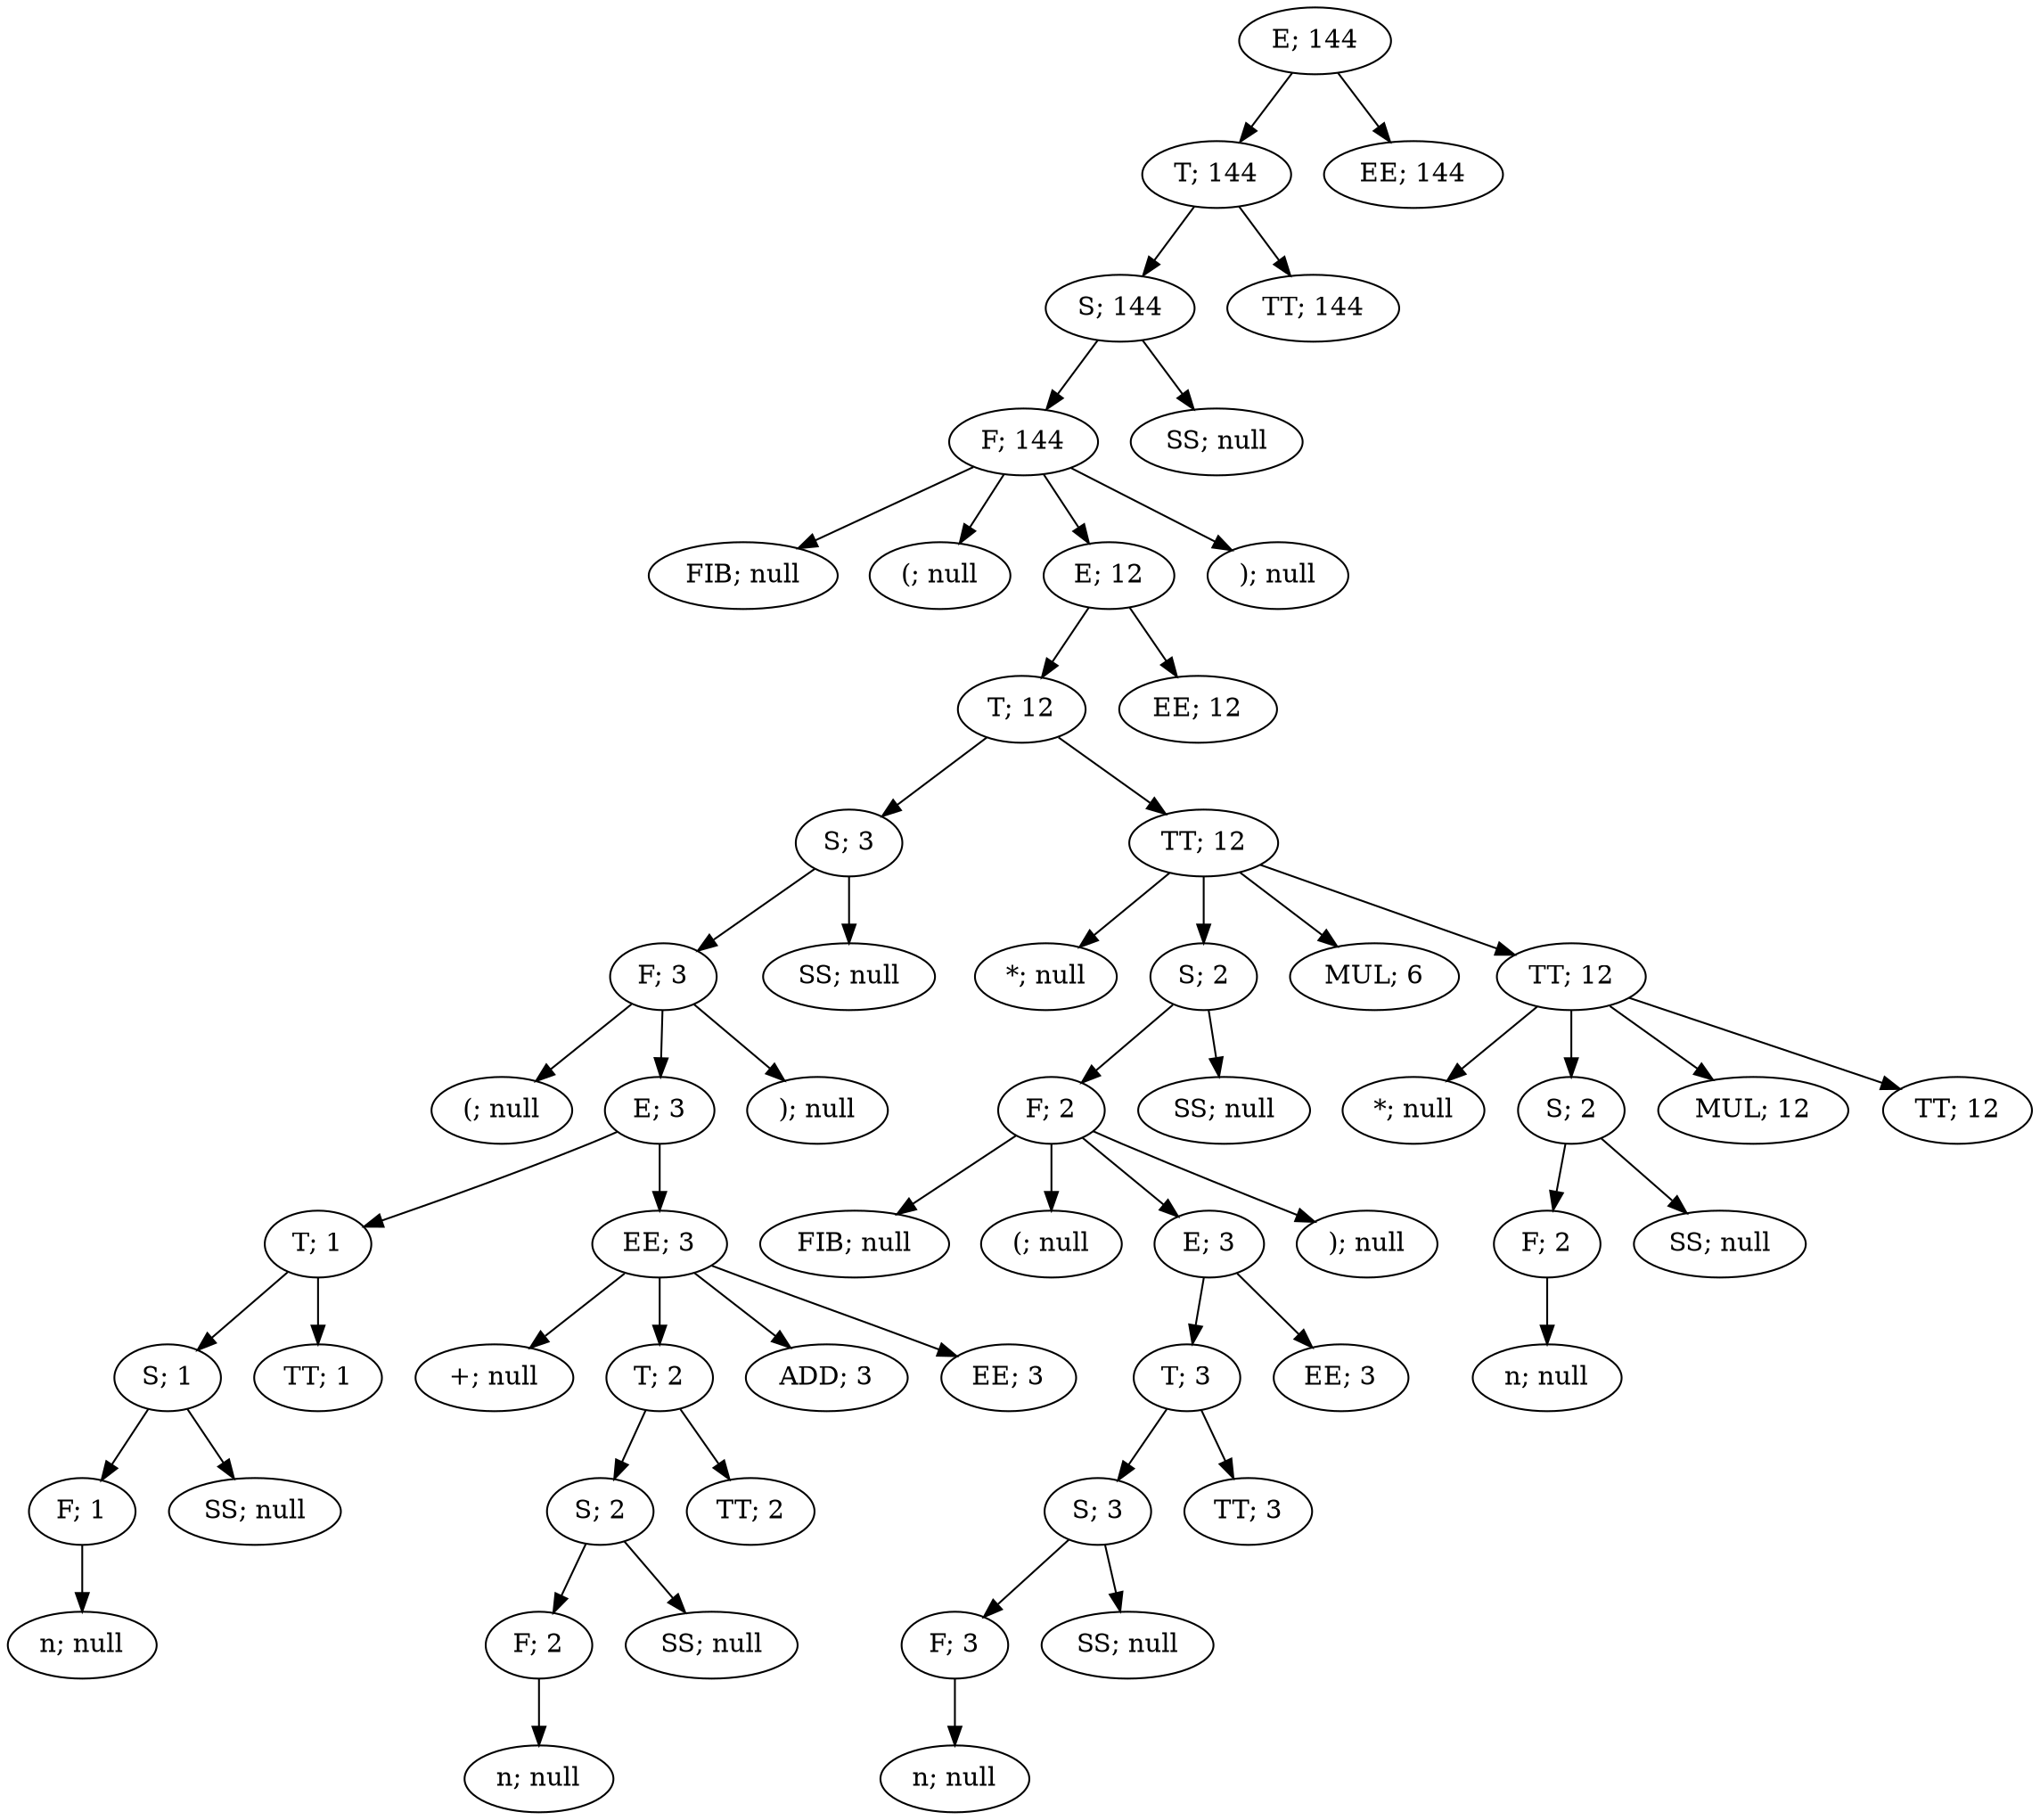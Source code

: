 digraph ParserResult {
"NonTerminal[name=E]_166" [label="E; 144"]
"NonTerminal[name=T]_164" [label="T; 144"]
"NonTerminal[name=E]_166"->"NonTerminal[name=T]_164";
"NonTerminal[name=T]_164" [label="T; 144"]
"NonTerminal[name=S]_162" [label="S; 144"]
"NonTerminal[name=T]_164"->"NonTerminal[name=S]_162";
"NonTerminal[name=S]_162" [label="S; 144"]
"NonTerminal[name=F]_160" [label="F; 144"]
"NonTerminal[name=S]_162"->"NonTerminal[name=F]_160";
"NonTerminal[name=F]_160" [label="F; 144"]
"Token{name='FIB', value='fib'}_107" [label="FIB; null"]
"NonTerminal[name=F]_160"->"Token{name='FIB', value='fib'}_107";
"Token{name='FIB', value='fib'}_107" [label="FIB; null"]
"Token{name='(', value='('}_108" [label="(; null"]
"NonTerminal[name=F]_160"->"Token{name='(', value='('}_108";
"Token{name='(', value='('}_108" [label="(; null"]
"NonTerminal[name=E]_158" [label="E; 12"]
"NonTerminal[name=F]_160"->"NonTerminal[name=E]_158";
"NonTerminal[name=E]_158" [label="E; 12"]
"NonTerminal[name=T]_156" [label="T; 12"]
"NonTerminal[name=E]_158"->"NonTerminal[name=T]_156";
"NonTerminal[name=T]_156" [label="T; 12"]
"NonTerminal[name=S]_130" [label="S; 3"]
"NonTerminal[name=T]_156"->"NonTerminal[name=S]_130";
"NonTerminal[name=S]_130" [label="S; 3"]
"NonTerminal[name=F]_128" [label="F; 3"]
"NonTerminal[name=S]_130"->"NonTerminal[name=F]_128";
"NonTerminal[name=F]_128" [label="F; 3"]
"Token{name='(', value='('}_109" [label="(; null"]
"NonTerminal[name=F]_128"->"Token{name='(', value='('}_109";
"Token{name='(', value='('}_109" [label="(; null"]
"NonTerminal[name=E]_126" [label="E; 3"]
"NonTerminal[name=F]_128"->"NonTerminal[name=E]_126";
"NonTerminal[name=E]_126" [label="E; 3"]
"NonTerminal[name=T]_115" [label="T; 1"]
"NonTerminal[name=E]_126"->"NonTerminal[name=T]_115";
"NonTerminal[name=T]_115" [label="T; 1"]
"NonTerminal[name=S]_113" [label="S; 1"]
"NonTerminal[name=T]_115"->"NonTerminal[name=S]_113";
"NonTerminal[name=S]_113" [label="S; 1"]
"NonTerminal[name=F]_111" [label="F; 1"]
"NonTerminal[name=S]_113"->"NonTerminal[name=F]_111";
"NonTerminal[name=F]_111" [label="F; 1"]
"Token{name='n', value='1'}_110" [label="n; null"]
"NonTerminal[name=F]_111"->"Token{name='n', value='1'}_110";
"Token{name='n', value='1'}_110" [label="n; null"]
"NonTerminal[name=SS]_112" [label="SS; null"]
"NonTerminal[name=S]_113"->"NonTerminal[name=SS]_112";
"NonTerminal[name=SS]_112" [label="SS; null"]
"NonTerminal[name=TT]_114" [label="TT; 1"]
"NonTerminal[name=T]_115"->"NonTerminal[name=TT]_114";
"NonTerminal[name=TT]_114" [label="TT; 1"]
"NonTerminal[name=EE]_125" [label="EE; 3"]
"NonTerminal[name=E]_126"->"NonTerminal[name=EE]_125";
"NonTerminal[name=EE]_125" [label="EE; 3"]
"Token{name='+', value='+'}_116" [label="+; null"]
"NonTerminal[name=EE]_125"->"Token{name='+', value='+'}_116";
"Token{name='+', value='+'}_116" [label="+; null"]
"NonTerminal[name=T]_122" [label="T; 2"]
"NonTerminal[name=EE]_125"->"NonTerminal[name=T]_122";
"NonTerminal[name=T]_122" [label="T; 2"]
"NonTerminal[name=S]_120" [label="S; 2"]
"NonTerminal[name=T]_122"->"NonTerminal[name=S]_120";
"NonTerminal[name=S]_120" [label="S; 2"]
"NonTerminal[name=F]_118" [label="F; 2"]
"NonTerminal[name=S]_120"->"NonTerminal[name=F]_118";
"NonTerminal[name=F]_118" [label="F; 2"]
"Token{name='n', value='2'}_117" [label="n; null"]
"NonTerminal[name=F]_118"->"Token{name='n', value='2'}_117";
"Token{name='n', value='2'}_117" [label="n; null"]
"NonTerminal[name=SS]_119" [label="SS; null"]
"NonTerminal[name=S]_120"->"NonTerminal[name=SS]_119";
"NonTerminal[name=SS]_119" [label="SS; null"]
"NonTerminal[name=TT]_121" [label="TT; 2"]
"NonTerminal[name=T]_122"->"NonTerminal[name=TT]_121";
"NonTerminal[name=TT]_121" [label="TT; 2"]
"NonTerminal[name=ADD]_123" [label="ADD; 3"]
"NonTerminal[name=EE]_125"->"NonTerminal[name=ADD]_123";
"NonTerminal[name=ADD]_123" [label="ADD; 3"]
"NonTerminal[name=EE]_124" [label="EE; 3"]
"NonTerminal[name=EE]_125"->"NonTerminal[name=EE]_124";
"NonTerminal[name=EE]_124" [label="EE; 3"]
"Token{name=')', value=')'}_127" [label="); null"]
"NonTerminal[name=F]_128"->"Token{name=')', value=')'}_127";
"Token{name=')', value=')'}_127" [label="); null"]
"NonTerminal[name=SS]_129" [label="SS; null"]
"NonTerminal[name=S]_130"->"NonTerminal[name=SS]_129";
"NonTerminal[name=SS]_129" [label="SS; null"]
"NonTerminal[name=TT]_155" [label="TT; 12"]
"NonTerminal[name=T]_156"->"NonTerminal[name=TT]_155";
"NonTerminal[name=TT]_155" [label="TT; 12"]
"Token{name='*', value='*'}_131" [label="*; null"]
"NonTerminal[name=TT]_155"->"Token{name='*', value='*'}_131";
"Token{name='*', value='*'}_131" [label="*; null"]
"NonTerminal[name=S]_145" [label="S; 2"]
"NonTerminal[name=TT]_155"->"NonTerminal[name=S]_145";
"NonTerminal[name=S]_145" [label="S; 2"]
"NonTerminal[name=F]_143" [label="F; 2"]
"NonTerminal[name=S]_145"->"NonTerminal[name=F]_143";
"NonTerminal[name=F]_143" [label="F; 2"]
"Token{name='FIB', value='fib'}_132" [label="FIB; null"]
"NonTerminal[name=F]_143"->"Token{name='FIB', value='fib'}_132";
"Token{name='FIB', value='fib'}_132" [label="FIB; null"]
"Token{name='(', value='('}_133" [label="(; null"]
"NonTerminal[name=F]_143"->"Token{name='(', value='('}_133";
"Token{name='(', value='('}_133" [label="(; null"]
"NonTerminal[name=E]_141" [label="E; 3"]
"NonTerminal[name=F]_143"->"NonTerminal[name=E]_141";
"NonTerminal[name=E]_141" [label="E; 3"]
"NonTerminal[name=T]_139" [label="T; 3"]
"NonTerminal[name=E]_141"->"NonTerminal[name=T]_139";
"NonTerminal[name=T]_139" [label="T; 3"]
"NonTerminal[name=S]_137" [label="S; 3"]
"NonTerminal[name=T]_139"->"NonTerminal[name=S]_137";
"NonTerminal[name=S]_137" [label="S; 3"]
"NonTerminal[name=F]_135" [label="F; 3"]
"NonTerminal[name=S]_137"->"NonTerminal[name=F]_135";
"NonTerminal[name=F]_135" [label="F; 3"]
"Token{name='n', value='3'}_134" [label="n; null"]
"NonTerminal[name=F]_135"->"Token{name='n', value='3'}_134";
"Token{name='n', value='3'}_134" [label="n; null"]
"NonTerminal[name=SS]_136" [label="SS; null"]
"NonTerminal[name=S]_137"->"NonTerminal[name=SS]_136";
"NonTerminal[name=SS]_136" [label="SS; null"]
"NonTerminal[name=TT]_138" [label="TT; 3"]
"NonTerminal[name=T]_139"->"NonTerminal[name=TT]_138";
"NonTerminal[name=TT]_138" [label="TT; 3"]
"NonTerminal[name=EE]_140" [label="EE; 3"]
"NonTerminal[name=E]_141"->"NonTerminal[name=EE]_140";
"NonTerminal[name=EE]_140" [label="EE; 3"]
"Token{name=')', value=')'}_142" [label="); null"]
"NonTerminal[name=F]_143"->"Token{name=')', value=')'}_142";
"Token{name=')', value=')'}_142" [label="); null"]
"NonTerminal[name=SS]_144" [label="SS; null"]
"NonTerminal[name=S]_145"->"NonTerminal[name=SS]_144";
"NonTerminal[name=SS]_144" [label="SS; null"]
"NonTerminal[name=MUL]_146" [label="MUL; 6"]
"NonTerminal[name=TT]_155"->"NonTerminal[name=MUL]_146";
"NonTerminal[name=MUL]_146" [label="MUL; 6"]
"NonTerminal[name=TT]_154" [label="TT; 12"]
"NonTerminal[name=TT]_155"->"NonTerminal[name=TT]_154";
"NonTerminal[name=TT]_154" [label="TT; 12"]
"Token{name='*', value='*'}_147" [label="*; null"]
"NonTerminal[name=TT]_154"->"Token{name='*', value='*'}_147";
"Token{name='*', value='*'}_147" [label="*; null"]
"NonTerminal[name=S]_151" [label="S; 2"]
"NonTerminal[name=TT]_154"->"NonTerminal[name=S]_151";
"NonTerminal[name=S]_151" [label="S; 2"]
"NonTerminal[name=F]_149" [label="F; 2"]
"NonTerminal[name=S]_151"->"NonTerminal[name=F]_149";
"NonTerminal[name=F]_149" [label="F; 2"]
"Token{name='n', value='2'}_148" [label="n; null"]
"NonTerminal[name=F]_149"->"Token{name='n', value='2'}_148";
"Token{name='n', value='2'}_148" [label="n; null"]
"NonTerminal[name=SS]_150" [label="SS; null"]
"NonTerminal[name=S]_151"->"NonTerminal[name=SS]_150";
"NonTerminal[name=SS]_150" [label="SS; null"]
"NonTerminal[name=MUL]_152" [label="MUL; 12"]
"NonTerminal[name=TT]_154"->"NonTerminal[name=MUL]_152";
"NonTerminal[name=MUL]_152" [label="MUL; 12"]
"NonTerminal[name=TT]_153" [label="TT; 12"]
"NonTerminal[name=TT]_154"->"NonTerminal[name=TT]_153";
"NonTerminal[name=TT]_153" [label="TT; 12"]
"NonTerminal[name=EE]_157" [label="EE; 12"]
"NonTerminal[name=E]_158"->"NonTerminal[name=EE]_157";
"NonTerminal[name=EE]_157" [label="EE; 12"]
"Token{name=')', value=')'}_159" [label="); null"]
"NonTerminal[name=F]_160"->"Token{name=')', value=')'}_159";
"Token{name=')', value=')'}_159" [label="); null"]
"NonTerminal[name=SS]_161" [label="SS; null"]
"NonTerminal[name=S]_162"->"NonTerminal[name=SS]_161";
"NonTerminal[name=SS]_161" [label="SS; null"]
"NonTerminal[name=TT]_163" [label="TT; 144"]
"NonTerminal[name=T]_164"->"NonTerminal[name=TT]_163";
"NonTerminal[name=TT]_163" [label="TT; 144"]
"NonTerminal[name=EE]_165" [label="EE; 144"]
"NonTerminal[name=E]_166"->"NonTerminal[name=EE]_165";
"NonTerminal[name=EE]_165" [label="EE; 144"]
}